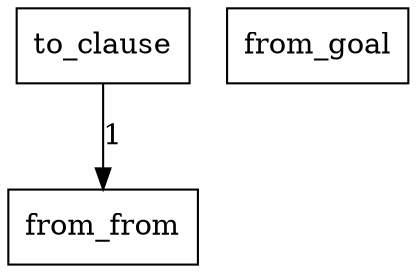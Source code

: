 digraph {
    graph [rankdir=TB
          ,bgcolor=transparent];
    node [shape=box
         ,fillcolor=white
         ,style=filled];
    0 [label=<from_from>];
    1 [label=<from_goal>];
    2 [label=<to_clause>];
    2 -> 0 [label=1];
}
